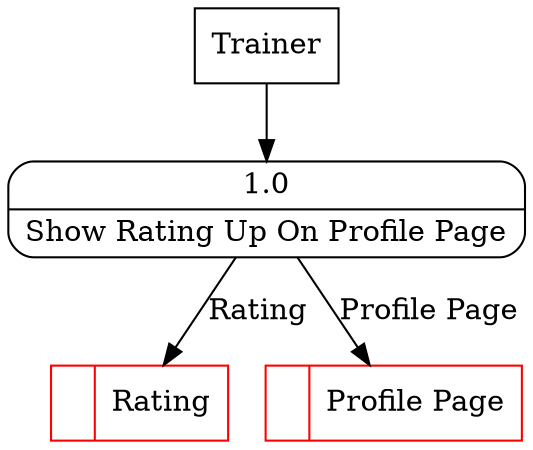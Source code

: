 digraph dfd2{ 
node[shape=record]
200 [label="<f0>  |<f1> Rating " color=red];
201 [label="<f0>  |<f1> Profile Page " color=red];
202 [label="Trainer" shape=box];
203 [label="{<f0> 1.0|<f1> Show Rating Up On Profile Page }" shape=Mrecord];
202 -> 203
203 -> 200 [label="Rating"]
203 -> 201 [label="Profile Page"]
}